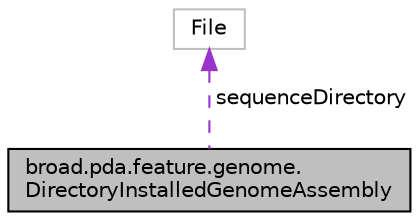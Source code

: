 digraph "broad.pda.feature.genome.DirectoryInstalledGenomeAssembly"
{
  edge [fontname="Helvetica",fontsize="10",labelfontname="Helvetica",labelfontsize="10"];
  node [fontname="Helvetica",fontsize="10",shape=record];
  Node1 [label="broad.pda.feature.genome.\lDirectoryInstalledGenomeAssembly",height=0.2,width=0.4,color="black", fillcolor="grey75", style="filled" fontcolor="black"];
  Node2 -> Node1 [dir="back",color="darkorchid3",fontsize="10",style="dashed",label=" sequenceDirectory" ,fontname="Helvetica"];
  Node2 [label="File",height=0.2,width=0.4,color="grey75", fillcolor="white", style="filled"];
}
